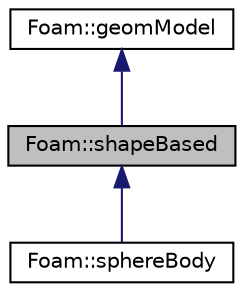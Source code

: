 digraph "Foam::shapeBased"
{
 // LATEX_PDF_SIZE
  edge [fontname="Helvetica",fontsize="10",labelfontname="Helvetica",labelfontsize="10"];
  node [fontname="Helvetica",fontsize="10",shape=record];
  Node1 [label="Foam::shapeBased",height=0.2,width=0.4,color="black", fillcolor="grey75", style="filled", fontcolor="black",tooltip=" "];
  Node2 -> Node1 [dir="back",color="midnightblue",fontsize="10",style="solid"];
  Node2 [label="Foam::geomModel",height=0.2,width=0.4,color="black", fillcolor="white", style="filled",URL="$classFoam_1_1geomModel.html",tooltip=" "];
  Node1 -> Node3 [dir="back",color="midnightblue",fontsize="10",style="solid"];
  Node3 [label="Foam::sphereBody",height=0.2,width=0.4,color="black", fillcolor="white", style="filled",URL="$classFoam_1_1sphereBody.html",tooltip=" "];
}
